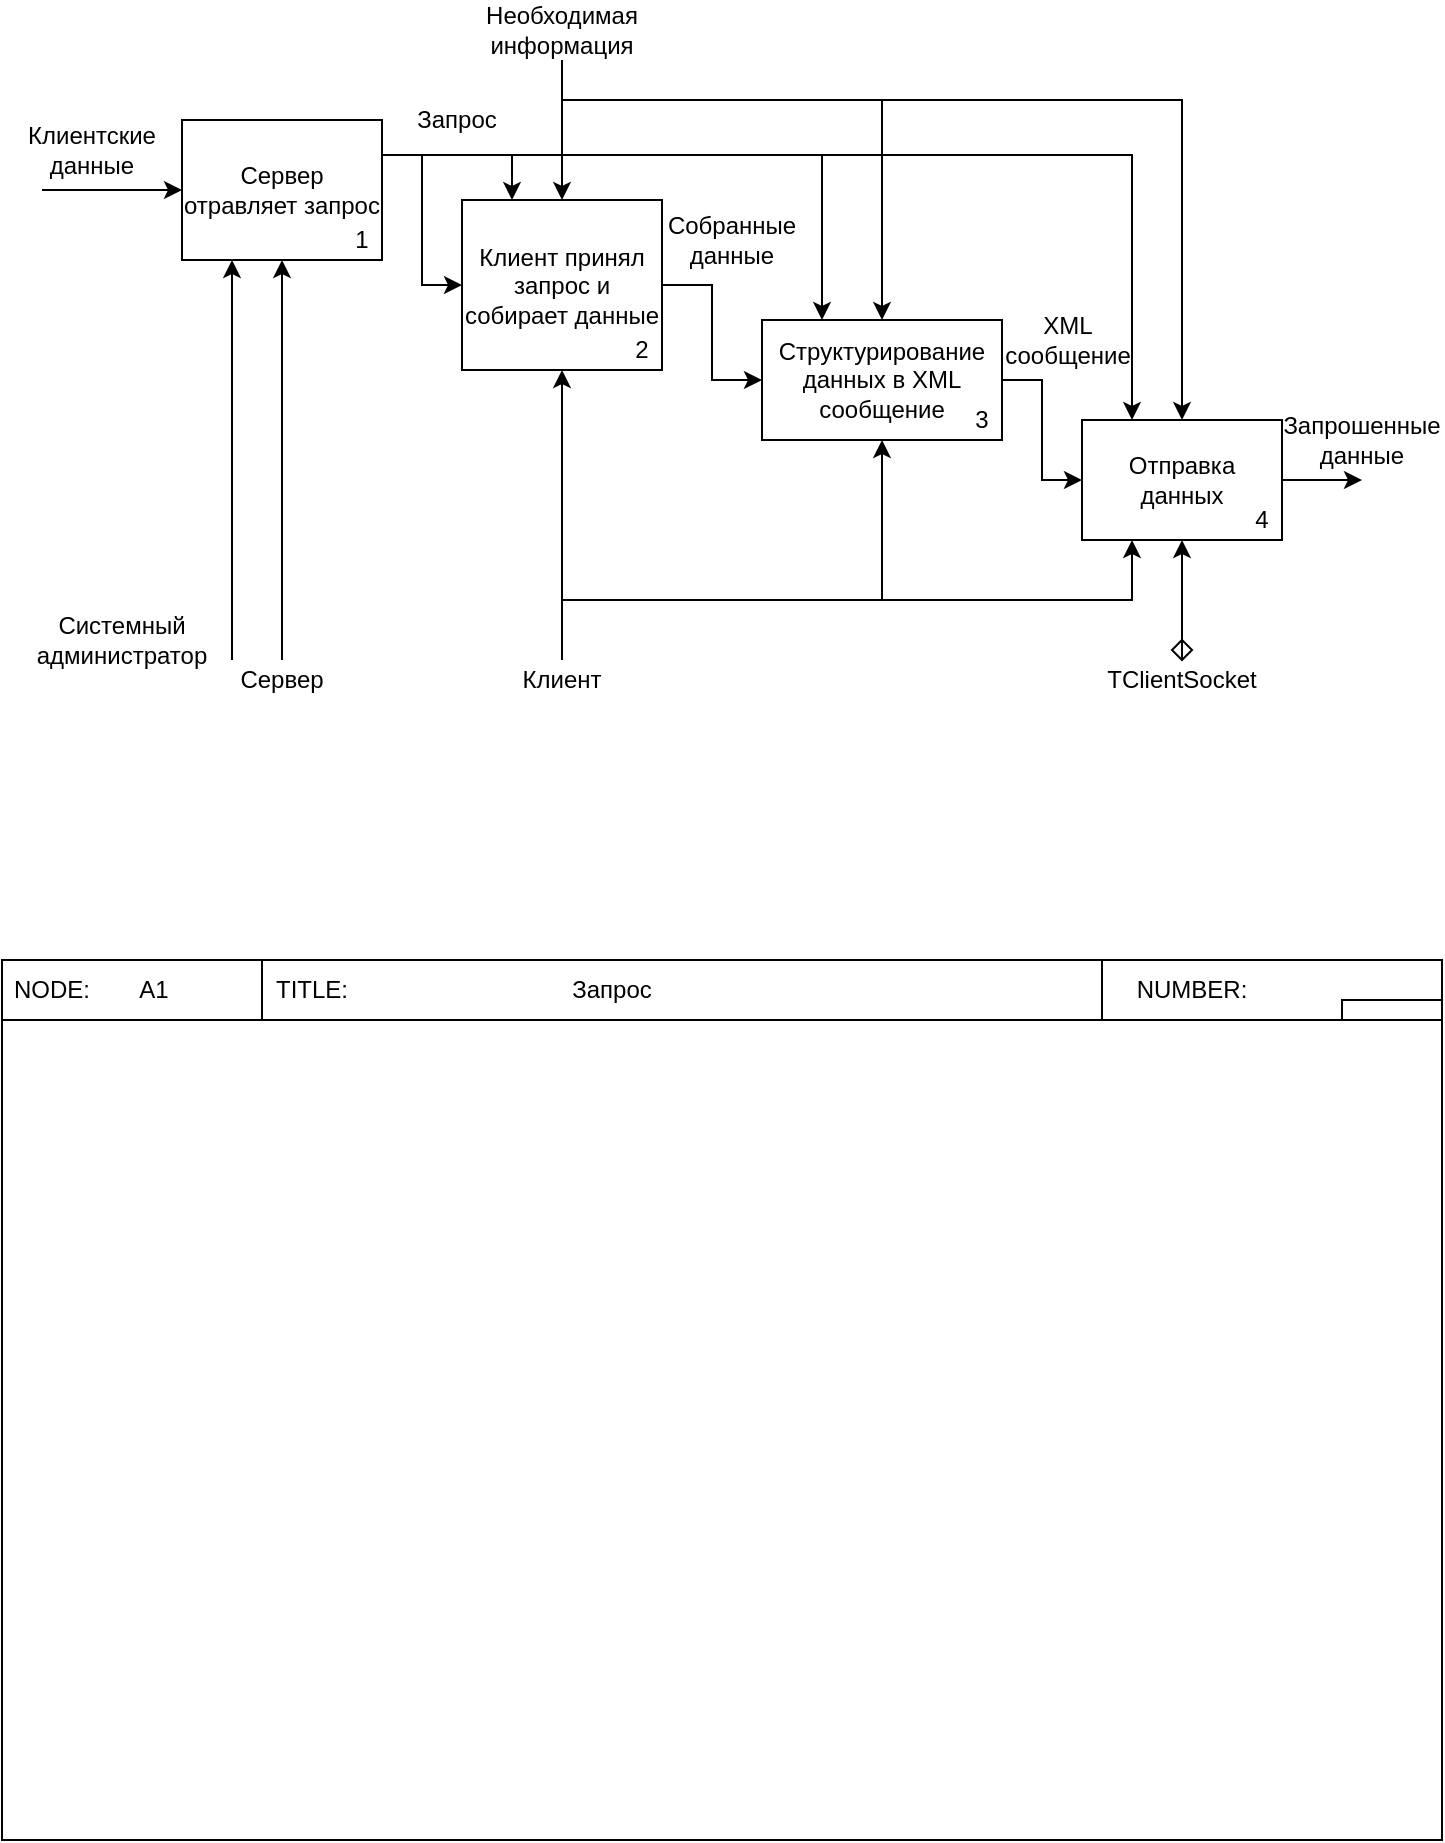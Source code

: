 <mxfile version="12.9.11" type="github"><diagram id="AoLe5V4ISyPj-6RMyFMR" name="Страница 1"><mxGraphModel dx="664" dy="754" grid="1" gridSize="10" guides="1" tooltips="1" connect="1" arrows="1" fold="1" page="1" pageScale="1" pageWidth="827" pageHeight="1169" math="0" shadow="0"><root><mxCell id="0"/><mxCell id="1" parent="0"/><mxCell id="YUrXhNPh0uZ1h1seXc1K-8" style="edgeStyle=orthogonalEdgeStyle;rounded=0;orthogonalLoop=1;jettySize=auto;html=1;exitX=1;exitY=0.25;exitDx=0;exitDy=0;entryX=0.25;entryY=0;entryDx=0;entryDy=0;" edge="1" parent="1" source="pFTF1I5AWca8MZ5ZyV97-1" target="pFTF1I5AWca8MZ5ZyV97-18"><mxGeometry relative="1" as="geometry"/></mxCell><mxCell id="YUrXhNPh0uZ1h1seXc1K-9" style="edgeStyle=orthogonalEdgeStyle;rounded=0;orthogonalLoop=1;jettySize=auto;html=1;exitX=1;exitY=0.25;exitDx=0;exitDy=0;entryX=0.25;entryY=0;entryDx=0;entryDy=0;" edge="1" parent="1" source="pFTF1I5AWca8MZ5ZyV97-1" target="pFTF1I5AWca8MZ5ZyV97-11"><mxGeometry relative="1" as="geometry"/></mxCell><mxCell id="YUrXhNPh0uZ1h1seXc1K-12" style="edgeStyle=orthogonalEdgeStyle;rounded=0;orthogonalLoop=1;jettySize=auto;html=1;exitX=1;exitY=0.25;exitDx=0;exitDy=0;entryX=0;entryY=0.5;entryDx=0;entryDy=0;" edge="1" parent="1" source="pFTF1I5AWca8MZ5ZyV97-1" target="pFTF1I5AWca8MZ5ZyV97-18"><mxGeometry relative="1" as="geometry"/></mxCell><mxCell id="YUrXhNPh0uZ1h1seXc1K-26" style="edgeStyle=orthogonalEdgeStyle;rounded=0;orthogonalLoop=1;jettySize=auto;html=1;exitX=1;exitY=0.25;exitDx=0;exitDy=0;entryX=0.25;entryY=0;entryDx=0;entryDy=0;" edge="1" parent="1" source="pFTF1I5AWca8MZ5ZyV97-1" target="pFTF1I5AWca8MZ5ZyV97-17"><mxGeometry relative="1" as="geometry"/></mxCell><mxCell id="pFTF1I5AWca8MZ5ZyV97-1" value="Сервер отравляет запрос" style="rounded=0;whiteSpace=wrap;html=1;" parent="1" vertex="1"><mxGeometry x="160" y="190" width="100" height="70" as="geometry"/></mxCell><mxCell id="pFTF1I5AWca8MZ5ZyV97-4" value="1" style="text;html=1;strokeColor=none;fillColor=none;align=center;verticalAlign=middle;whiteSpace=wrap;rounded=0;" parent="1" vertex="1"><mxGeometry x="240" y="240" width="20" height="20" as="geometry"/></mxCell><mxCell id="YUrXhNPh0uZ1h1seXc1K-17" style="edgeStyle=orthogonalEdgeStyle;rounded=0;orthogonalLoop=1;jettySize=auto;html=1;exitX=1;exitY=0.5;exitDx=0;exitDy=0;entryX=0;entryY=0.5;entryDx=0;entryDy=0;" edge="1" parent="1" source="pFTF1I5AWca8MZ5ZyV97-11" target="pFTF1I5AWca8MZ5ZyV97-17"><mxGeometry relative="1" as="geometry"/></mxCell><mxCell id="pFTF1I5AWca8MZ5ZyV97-11" value="Структурирование данных в XML сообщение" style="rounded=0;whiteSpace=wrap;html=1;" parent="1" vertex="1"><mxGeometry x="450" y="290" width="120" height="60" as="geometry"/></mxCell><mxCell id="pFTF1I5AWca8MZ5ZyV97-16" value="3" style="text;html=1;strokeColor=none;fillColor=none;align=center;verticalAlign=middle;whiteSpace=wrap;rounded=0;" parent="1" vertex="1"><mxGeometry x="550" y="330" width="20" height="20" as="geometry"/></mxCell><mxCell id="pFTF1I5AWca8MZ5ZyV97-34" style="edgeStyle=orthogonalEdgeStyle;rounded=0;orthogonalLoop=1;jettySize=auto;html=1;exitX=1;exitY=0.5;exitDx=0;exitDy=0;" parent="1" source="pFTF1I5AWca8MZ5ZyV97-17" edge="1"><mxGeometry relative="1" as="geometry"><mxPoint x="750" y="370" as="targetPoint"/></mxGeometry></mxCell><mxCell id="pFTF1I5AWca8MZ5ZyV97-17" value="Отправка данных" style="rounded=0;whiteSpace=wrap;html=1;" parent="1" vertex="1"><mxGeometry x="610" y="340" width="100" height="60" as="geometry"/></mxCell><mxCell id="pFTF1I5AWca8MZ5ZyV97-29" style="edgeStyle=orthogonalEdgeStyle;rounded=0;orthogonalLoop=1;jettySize=auto;html=1;exitX=1;exitY=0.5;exitDx=0;exitDy=0;entryX=0;entryY=0.5;entryDx=0;entryDy=0;" parent="1" source="pFTF1I5AWca8MZ5ZyV97-18" target="pFTF1I5AWca8MZ5ZyV97-11" edge="1"><mxGeometry relative="1" as="geometry"/></mxCell><mxCell id="pFTF1I5AWca8MZ5ZyV97-18" value="Клиент принял запрос и собирает данные" style="rounded=0;whiteSpace=wrap;html=1;" parent="1" vertex="1"><mxGeometry x="300" y="230" width="100" height="85" as="geometry"/></mxCell><mxCell id="pFTF1I5AWca8MZ5ZyV97-23" value="4" style="text;html=1;strokeColor=none;fillColor=none;align=center;verticalAlign=middle;whiteSpace=wrap;rounded=0;" parent="1" vertex="1"><mxGeometry x="690" y="380" width="20" height="20" as="geometry"/></mxCell><mxCell id="pFTF1I5AWca8MZ5ZyV97-35" value="Запрос" style="text;html=1;strokeColor=none;fillColor=none;align=center;verticalAlign=middle;whiteSpace=wrap;rounded=0;" parent="1" vertex="1"><mxGeometry x="270" y="180" width="55" height="20" as="geometry"/></mxCell><mxCell id="pFTF1I5AWca8MZ5ZyV97-37" value="Собранные данные" style="text;html=1;strokeColor=none;fillColor=none;align=center;verticalAlign=middle;whiteSpace=wrap;rounded=0;" parent="1" vertex="1"><mxGeometry x="400" y="240" width="70" height="20" as="geometry"/></mxCell><mxCell id="YUrXhNPh0uZ1h1seXc1K-20" style="edgeStyle=orthogonalEdgeStyle;rounded=0;orthogonalLoop=1;jettySize=auto;html=1;exitX=0.5;exitY=1;exitDx=0;exitDy=0;entryX=0.5;entryY=0;entryDx=0;entryDy=0;" edge="1" parent="1" source="pFTF1I5AWca8MZ5ZyV97-40" target="pFTF1I5AWca8MZ5ZyV97-17"><mxGeometry relative="1" as="geometry"><Array as="points"><mxPoint x="660" y="180"/></Array></mxGeometry></mxCell><mxCell id="YUrXhNPh0uZ1h1seXc1K-22" style="edgeStyle=orthogonalEdgeStyle;rounded=0;orthogonalLoop=1;jettySize=auto;html=1;exitX=0.5;exitY=1;exitDx=0;exitDy=0;" edge="1" parent="1" source="pFTF1I5AWca8MZ5ZyV97-40" target="pFTF1I5AWca8MZ5ZyV97-18"><mxGeometry relative="1" as="geometry"><Array as="points"><mxPoint x="350" y="170"/><mxPoint x="350" y="170"/></Array></mxGeometry></mxCell><mxCell id="YUrXhNPh0uZ1h1seXc1K-23" style="edgeStyle=orthogonalEdgeStyle;rounded=0;orthogonalLoop=1;jettySize=auto;html=1;exitX=0.5;exitY=1;exitDx=0;exitDy=0;entryX=0.5;entryY=0;entryDx=0;entryDy=0;" edge="1" parent="1" source="pFTF1I5AWca8MZ5ZyV97-40" target="pFTF1I5AWca8MZ5ZyV97-11"><mxGeometry relative="1" as="geometry"><Array as="points"><mxPoint x="350" y="180"/><mxPoint x="510" y="180"/></Array></mxGeometry></mxCell><mxCell id="pFTF1I5AWca8MZ5ZyV97-40" value="Необходимая информация" style="text;html=1;strokeColor=none;fillColor=none;align=center;verticalAlign=middle;whiteSpace=wrap;rounded=0;" parent="1" vertex="1"><mxGeometry x="310" y="130" width="80" height="30" as="geometry"/></mxCell><mxCell id="pFTF1I5AWca8MZ5ZyV97-42" value="Клиентские данные" style="text;html=1;strokeColor=none;fillColor=none;align=center;verticalAlign=middle;whiteSpace=wrap;rounded=0;" parent="1" vertex="1"><mxGeometry x="80" y="190" width="70" height="30" as="geometry"/></mxCell><mxCell id="pFTF1I5AWca8MZ5ZyV97-43" value="" style="endArrow=classic;html=1;entryX=0;entryY=0.5;entryDx=0;entryDy=0;" parent="1" target="pFTF1I5AWca8MZ5ZyV97-1" edge="1"><mxGeometry width="50" height="50" relative="1" as="geometry"><mxPoint x="90" y="225" as="sourcePoint"/><mxPoint x="130" y="240" as="targetPoint"/></mxGeometry></mxCell><mxCell id="pFTF1I5AWca8MZ5ZyV97-49" value="Запрошенные данные" style="text;html=1;strokeColor=none;fillColor=none;align=center;verticalAlign=middle;whiteSpace=wrap;rounded=0;" parent="1" vertex="1"><mxGeometry x="730" y="340" width="40" height="20" as="geometry"/></mxCell><mxCell id="X1KBWUIIKqeDnerTApMN-15" value="2" style="text;html=1;strokeColor=none;fillColor=none;align=center;verticalAlign=middle;whiteSpace=wrap;rounded=0;" parent="1" vertex="1"><mxGeometry x="380" y="295" width="20" height="20" as="geometry"/></mxCell><mxCell id="X1KBWUIIKqeDnerTApMN-18" value="" style="rounded=0;whiteSpace=wrap;html=1;fillColor=none;" parent="1" vertex="1"><mxGeometry x="70" y="610" width="720" height="30" as="geometry"/></mxCell><mxCell id="X1KBWUIIKqeDnerTApMN-19" value="" style="rounded=0;whiteSpace=wrap;html=1;fillColor=none;" parent="1" vertex="1"><mxGeometry x="620" y="610" width="170" height="30" as="geometry"/></mxCell><mxCell id="X1KBWUIIKqeDnerTApMN-20" value="" style="rounded=0;whiteSpace=wrap;html=1;fillColor=none;" parent="1" vertex="1"><mxGeometry x="70" y="610" width="130" height="30" as="geometry"/></mxCell><mxCell id="X1KBWUIIKqeDnerTApMN-21" value="NODE:" style="text;html=1;strokeColor=none;fillColor=none;align=center;verticalAlign=middle;whiteSpace=wrap;rounded=0;" parent="1" vertex="1"><mxGeometry x="75" y="615" width="40" height="20" as="geometry"/></mxCell><mxCell id="X1KBWUIIKqeDnerTApMN-22" value="A1" style="text;html=1;strokeColor=none;fillColor=none;align=center;verticalAlign=middle;whiteSpace=wrap;rounded=0;" parent="1" vertex="1"><mxGeometry x="126" y="615" width="40" height="20" as="geometry"/></mxCell><mxCell id="X1KBWUIIKqeDnerTApMN-23" value="TITLE:" style="text;html=1;strokeColor=none;fillColor=none;align=center;verticalAlign=middle;whiteSpace=wrap;rounded=0;" parent="1" vertex="1"><mxGeometry x="205" y="615" width="40" height="20" as="geometry"/></mxCell><mxCell id="X1KBWUIIKqeDnerTApMN-24" value="Запрос" style="text;html=1;strokeColor=none;fillColor=none;align=center;verticalAlign=middle;whiteSpace=wrap;rounded=0;" parent="1" vertex="1"><mxGeometry x="255" y="615" width="240" height="20" as="geometry"/></mxCell><mxCell id="X1KBWUIIKqeDnerTApMN-25" value="NUMBER:" style="text;html=1;strokeColor=none;fillColor=none;align=center;verticalAlign=middle;whiteSpace=wrap;rounded=0;" parent="1" vertex="1"><mxGeometry x="635" y="615" width="60" height="20" as="geometry"/></mxCell><mxCell id="X1KBWUIIKqeDnerTApMN-26" value="" style="rounded=0;whiteSpace=wrap;html=1;fillColor=none;" parent="1" vertex="1"><mxGeometry x="740" y="630" width="50" height="10" as="geometry"/></mxCell><mxCell id="vNaigPXNE_TYeV-T1_Ya-8" value="" style="rounded=0;whiteSpace=wrap;html=1;fillColor=none;" parent="1" vertex="1"><mxGeometry x="70" y="640" width="720" height="410" as="geometry"/></mxCell><mxCell id="YUrXhNPh0uZ1h1seXc1K-19" value="XML сообщение" style="text;html=1;strokeColor=none;fillColor=none;align=center;verticalAlign=middle;whiteSpace=wrap;rounded=0;" vertex="1" parent="1"><mxGeometry x="583" y="290" width="40" height="20" as="geometry"/></mxCell><mxCell id="YUrXhNPh0uZ1h1seXc1K-27" value="" style="endArrow=classic;html=1;entryX=0.5;entryY=1;entryDx=0;entryDy=0;exitX=0.5;exitY=0;exitDx=0;exitDy=0;" edge="1" parent="1" source="YUrXhNPh0uZ1h1seXc1K-28" target="pFTF1I5AWca8MZ5ZyV97-1"><mxGeometry width="50" height="50" relative="1" as="geometry"><mxPoint x="210" y="440" as="sourcePoint"/><mxPoint x="380" y="320" as="targetPoint"/></mxGeometry></mxCell><mxCell id="YUrXhNPh0uZ1h1seXc1K-28" value="Сервер" style="text;html=1;strokeColor=none;fillColor=none;align=center;verticalAlign=middle;whiteSpace=wrap;rounded=0;" vertex="1" parent="1"><mxGeometry x="190" y="460" width="40" height="20" as="geometry"/></mxCell><mxCell id="YUrXhNPh0uZ1h1seXc1K-34" style="edgeStyle=orthogonalEdgeStyle;rounded=0;orthogonalLoop=1;jettySize=auto;html=1;exitX=0.5;exitY=0;exitDx=0;exitDy=0;entryX=0.5;entryY=1;entryDx=0;entryDy=0;" edge="1" parent="1" source="YUrXhNPh0uZ1h1seXc1K-31" target="pFTF1I5AWca8MZ5ZyV97-17"><mxGeometry relative="1" as="geometry"/></mxCell><mxCell id="YUrXhNPh0uZ1h1seXc1K-31" value="TClientSocket" style="text;html=1;strokeColor=none;fillColor=none;align=center;verticalAlign=middle;whiteSpace=wrap;rounded=0;" vertex="1" parent="1"><mxGeometry x="620" y="460" width="80" height="20" as="geometry"/></mxCell><mxCell id="YUrXhNPh0uZ1h1seXc1K-37" style="edgeStyle=orthogonalEdgeStyle;rounded=0;orthogonalLoop=1;jettySize=auto;html=1;exitX=0.5;exitY=0;exitDx=0;exitDy=0;entryX=0.5;entryY=1;entryDx=0;entryDy=0;" edge="1" parent="1" source="YUrXhNPh0uZ1h1seXc1K-36" target="pFTF1I5AWca8MZ5ZyV97-18"><mxGeometry relative="1" as="geometry"/></mxCell><mxCell id="YUrXhNPh0uZ1h1seXc1K-38" style="edgeStyle=orthogonalEdgeStyle;rounded=0;orthogonalLoop=1;jettySize=auto;html=1;exitX=0.5;exitY=0;exitDx=0;exitDy=0;entryX=0.5;entryY=1;entryDx=0;entryDy=0;" edge="1" parent="1" source="YUrXhNPh0uZ1h1seXc1K-36" target="pFTF1I5AWca8MZ5ZyV97-11"><mxGeometry relative="1" as="geometry"><Array as="points"><mxPoint x="350" y="430"/><mxPoint x="510" y="430"/></Array></mxGeometry></mxCell><mxCell id="YUrXhNPh0uZ1h1seXc1K-39" style="edgeStyle=orthogonalEdgeStyle;rounded=0;orthogonalLoop=1;jettySize=auto;html=1;exitX=0.5;exitY=0;exitDx=0;exitDy=0;entryX=0.25;entryY=1;entryDx=0;entryDy=0;" edge="1" parent="1" source="YUrXhNPh0uZ1h1seXc1K-36" target="pFTF1I5AWca8MZ5ZyV97-17"><mxGeometry relative="1" as="geometry"/></mxCell><mxCell id="YUrXhNPh0uZ1h1seXc1K-36" value="Клиент" style="text;html=1;strokeColor=none;fillColor=none;align=center;verticalAlign=middle;whiteSpace=wrap;rounded=0;" vertex="1" parent="1"><mxGeometry x="330" y="460" width="40" height="20" as="geometry"/></mxCell><mxCell id="YUrXhNPh0uZ1h1seXc1K-41" value="Системный администратор" style="text;html=1;strokeColor=none;fillColor=none;align=center;verticalAlign=middle;whiteSpace=wrap;rounded=0;" vertex="1" parent="1"><mxGeometry x="110" y="440" width="40" height="20" as="geometry"/></mxCell><mxCell id="YUrXhNPh0uZ1h1seXc1K-42" value="" style="endArrow=classic;html=1;entryX=0.25;entryY=1;entryDx=0;entryDy=0;" edge="1" parent="1" target="pFTF1I5AWca8MZ5ZyV97-1"><mxGeometry width="50" height="50" relative="1" as="geometry"><mxPoint x="185" y="460" as="sourcePoint"/><mxPoint x="320" y="320" as="targetPoint"/></mxGeometry></mxCell><mxCell id="YUrXhNPh0uZ1h1seXc1K-43" value="" style="shape=sortShape;perimeter=rhombusPerimeter;whiteSpace=wrap;html=1;rotation=90;" vertex="1" parent="1"><mxGeometry x="655" y="450" width="10" height="10" as="geometry"/></mxCell></root></mxGraphModel></diagram></mxfile>